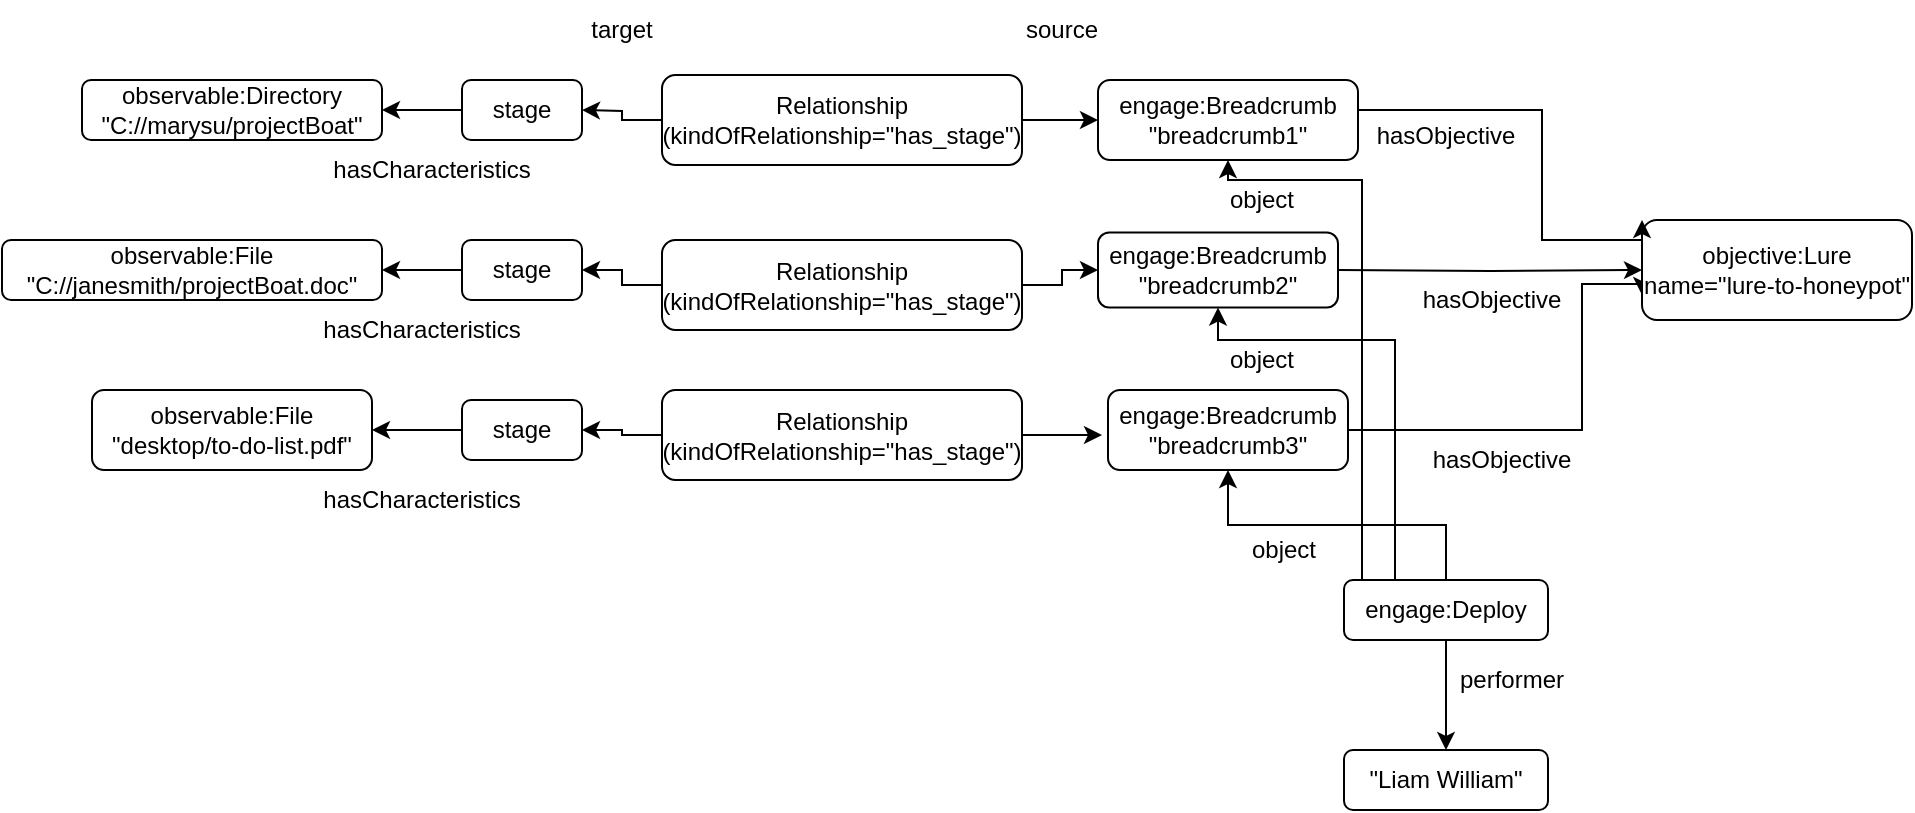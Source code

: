 <mxfile version="20.8.13" type="device"><diagram name="Page-1" id="_hADIE1QWJJ546ASGw80"><mxGraphModel dx="1805" dy="372" grid="1" gridSize="10" guides="1" tooltips="1" connect="1" arrows="1" fold="1" page="1" pageScale="1" pageWidth="850" pageHeight="1100" math="0" shadow="0"><root><mxCell id="0"/><mxCell id="1" parent="0"/><mxCell id="0pmb7w7hBjzvysTzsksR-10" style="edgeStyle=orthogonalEdgeStyle;rounded=0;orthogonalLoop=1;jettySize=auto;html=1;entryX=0;entryY=0.75;entryDx=0;entryDy=0;exitX=1;exitY=0.5;exitDx=0;exitDy=0;" edge="1" parent="1" source="0pmb7w7hBjzvysTzsksR-2" target="0pmb7w7hBjzvysTzsksR-54"><mxGeometry relative="1" as="geometry"><mxPoint x="510" y="345.0" as="sourcePoint"/><mxPoint x="620" y="345.0" as="targetPoint"/><Array as="points"><mxPoint x="600" y="345"/><mxPoint x="600" y="272"/></Array></mxGeometry></mxCell><mxCell id="0pmb7w7hBjzvysTzsksR-2" value="&lt;div&gt;engage:Breadcrumb&lt;/div&gt;&lt;div&gt;&quot;breadcrumb3&quot;&lt;br&gt;&lt;/div&gt;" style="rounded=1;whiteSpace=wrap;html=1;" vertex="1" parent="1"><mxGeometry x="363" y="325" width="120" height="40" as="geometry"/></mxCell><mxCell id="0pmb7w7hBjzvysTzsksR-3" value="&lt;div&gt;engage:Breadcrumb&lt;/div&gt;&lt;div&gt;&quot;breadcrumb2&quot;&lt;br&gt;&lt;/div&gt;" style="rounded=1;whiteSpace=wrap;html=1;" vertex="1" parent="1"><mxGeometry x="358" y="246.25" width="120" height="37.5" as="geometry"/></mxCell><mxCell id="0pmb7w7hBjzvysTzsksR-28" style="edgeStyle=orthogonalEdgeStyle;rounded=0;orthogonalLoop=1;jettySize=auto;html=1;entryX=0;entryY=0.5;entryDx=0;entryDy=0;exitX=1;exitY=0.5;exitDx=0;exitDy=0;" edge="1" parent="1" source="0pmb7w7hBjzvysTzsksR-39" target="0pmb7w7hBjzvysTzsksR-6"><mxGeometry relative="1" as="geometry"><mxPoint x="330" y="160" as="sourcePoint"/></mxGeometry></mxCell><mxCell id="0pmb7w7hBjzvysTzsksR-6" value="&lt;div&gt;engage:Breadcrumb&lt;/div&gt;&lt;div&gt;&quot;breadcrumb1&quot;&lt;br&gt;&lt;/div&gt;" style="rounded=1;whiteSpace=wrap;html=1;" vertex="1" parent="1"><mxGeometry x="358" y="170" width="130" height="40" as="geometry"/></mxCell><mxCell id="0pmb7w7hBjzvysTzsksR-11" value="hasObjective" style="text;html=1;strokeColor=none;fillColor=none;align=center;verticalAlign=middle;whiteSpace=wrap;rounded=0;" vertex="1" parent="1"><mxGeometry x="530" y="345" width="60" height="30" as="geometry"/></mxCell><mxCell id="0pmb7w7hBjzvysTzsksR-21" value="observable:Directory&lt;br&gt;&lt;div&gt;&quot;C://marysu/projectBoat&quot;&lt;/div&gt;" style="rounded=1;whiteSpace=wrap;html=1;" vertex="1" parent="1"><mxGeometry x="-150" y="170" width="150" height="30" as="geometry"/></mxCell><mxCell id="0pmb7w7hBjzvysTzsksR-22" value="observable:File&lt;br&gt;&lt;div&gt;&lt;div&gt;&quot;C://janesmith/projectBoat.doc&quot;&lt;/div&gt;&lt;/div&gt;" style="rounded=1;whiteSpace=wrap;html=1;" vertex="1" parent="1"><mxGeometry x="-190" y="250" width="190" height="30" as="geometry"/></mxCell><mxCell id="0pmb7w7hBjzvysTzsksR-23" value="&lt;div&gt;observable:File&lt;br&gt;&lt;/div&gt;&lt;div&gt;&quot;desktop/to-do-list.pdf&quot;&lt;br&gt;&lt;/div&gt;" style="rounded=1;whiteSpace=wrap;html=1;" vertex="1" parent="1"><mxGeometry x="-145" y="325" width="140" height="40" as="geometry"/></mxCell><mxCell id="0pmb7w7hBjzvysTzsksR-32" style="edgeStyle=orthogonalEdgeStyle;rounded=0;orthogonalLoop=1;jettySize=auto;html=1;" edge="1" parent="1" source="0pmb7w7hBjzvysTzsksR-24" target="0pmb7w7hBjzvysTzsksR-23"><mxGeometry relative="1" as="geometry"/></mxCell><mxCell id="0pmb7w7hBjzvysTzsksR-24" value="stage" style="rounded=1;whiteSpace=wrap;html=1;" vertex="1" parent="1"><mxGeometry x="40" y="330" width="60" height="30" as="geometry"/></mxCell><mxCell id="0pmb7w7hBjzvysTzsksR-31" style="edgeStyle=orthogonalEdgeStyle;rounded=0;orthogonalLoop=1;jettySize=auto;html=1;entryX=1;entryY=0.5;entryDx=0;entryDy=0;" edge="1" parent="1" source="0pmb7w7hBjzvysTzsksR-25" target="0pmb7w7hBjzvysTzsksR-22"><mxGeometry relative="1" as="geometry"/></mxCell><mxCell id="0pmb7w7hBjzvysTzsksR-25" value="stage" style="rounded=1;whiteSpace=wrap;html=1;" vertex="1" parent="1"><mxGeometry x="40" y="250" width="60" height="30" as="geometry"/></mxCell><mxCell id="0pmb7w7hBjzvysTzsksR-30" style="edgeStyle=orthogonalEdgeStyle;rounded=0;orthogonalLoop=1;jettySize=auto;html=1;entryX=1;entryY=0.5;entryDx=0;entryDy=0;" edge="1" parent="1" source="0pmb7w7hBjzvysTzsksR-26" target="0pmb7w7hBjzvysTzsksR-21"><mxGeometry relative="1" as="geometry"/></mxCell><mxCell id="0pmb7w7hBjzvysTzsksR-26" value="stage" style="rounded=1;whiteSpace=wrap;html=1;" vertex="1" parent="1"><mxGeometry x="40" y="170" width="60" height="30" as="geometry"/></mxCell><mxCell id="0pmb7w7hBjzvysTzsksR-33" value="hasCharacteristics" style="text;html=1;strokeColor=none;fillColor=none;align=center;verticalAlign=middle;whiteSpace=wrap;rounded=0;" vertex="1" parent="1"><mxGeometry x="-10" y="365" width="60" height="30" as="geometry"/></mxCell><mxCell id="0pmb7w7hBjzvysTzsksR-34" value="hasCharacteristics" style="text;html=1;strokeColor=none;fillColor=none;align=center;verticalAlign=middle;whiteSpace=wrap;rounded=0;" vertex="1" parent="1"><mxGeometry x="-10" y="280" width="60" height="30" as="geometry"/></mxCell><mxCell id="0pmb7w7hBjzvysTzsksR-35" value="hasCharacteristics" style="text;html=1;strokeColor=none;fillColor=none;align=center;verticalAlign=middle;whiteSpace=wrap;rounded=0;" vertex="1" parent="1"><mxGeometry x="-5" y="200" width="60" height="30" as="geometry"/></mxCell><mxCell id="0pmb7w7hBjzvysTzsksR-40" style="edgeStyle=orthogonalEdgeStyle;rounded=0;orthogonalLoop=1;jettySize=auto;html=1;" edge="1" parent="1" source="0pmb7w7hBjzvysTzsksR-39"><mxGeometry relative="1" as="geometry"><mxPoint x="100" y="185" as="targetPoint"/></mxGeometry></mxCell><mxCell id="0pmb7w7hBjzvysTzsksR-39" value="&lt;div&gt;Relationship&lt;/div&gt;&lt;div&gt;(kindOfRelationship=&quot;has_stage&quot;)&lt;br&gt;&lt;/div&gt;" style="rounded=1;whiteSpace=wrap;html=1;" vertex="1" parent="1"><mxGeometry x="140" y="167.5" width="180" height="45" as="geometry"/></mxCell><mxCell id="0pmb7w7hBjzvysTzsksR-46" style="edgeStyle=orthogonalEdgeStyle;rounded=0;orthogonalLoop=1;jettySize=auto;html=1;entryX=1;entryY=0.5;entryDx=0;entryDy=0;" edge="1" parent="1" source="0pmb7w7hBjzvysTzsksR-41" target="0pmb7w7hBjzvysTzsksR-25"><mxGeometry relative="1" as="geometry"/></mxCell><mxCell id="0pmb7w7hBjzvysTzsksR-50" style="edgeStyle=orthogonalEdgeStyle;rounded=0;orthogonalLoop=1;jettySize=auto;html=1;entryX=0;entryY=0.5;entryDx=0;entryDy=0;" edge="1" parent="1" source="0pmb7w7hBjzvysTzsksR-41" target="0pmb7w7hBjzvysTzsksR-3"><mxGeometry relative="1" as="geometry"/></mxCell><mxCell id="0pmb7w7hBjzvysTzsksR-41" value="&lt;div&gt;Relationship&lt;/div&gt;&lt;div&gt;(kindOfRelationship=&quot;has_stage&quot;)&lt;br&gt;&lt;/div&gt;" style="rounded=1;whiteSpace=wrap;html=1;" vertex="1" parent="1"><mxGeometry x="140" y="250" width="180" height="45" as="geometry"/></mxCell><mxCell id="0pmb7w7hBjzvysTzsksR-45" style="edgeStyle=orthogonalEdgeStyle;rounded=0;orthogonalLoop=1;jettySize=auto;html=1;entryX=1;entryY=0.5;entryDx=0;entryDy=0;" edge="1" parent="1" source="0pmb7w7hBjzvysTzsksR-42" target="0pmb7w7hBjzvysTzsksR-24"><mxGeometry relative="1" as="geometry"/></mxCell><mxCell id="0pmb7w7hBjzvysTzsksR-51" style="edgeStyle=orthogonalEdgeStyle;rounded=0;orthogonalLoop=1;jettySize=auto;html=1;" edge="1" parent="1" source="0pmb7w7hBjzvysTzsksR-42"><mxGeometry relative="1" as="geometry"><mxPoint x="360" y="347.5" as="targetPoint"/></mxGeometry></mxCell><mxCell id="0pmb7w7hBjzvysTzsksR-42" value="&lt;div&gt;Relationship&lt;/div&gt;&lt;div&gt;(kindOfRelationship=&quot;has_stage&quot;)&lt;br&gt;&lt;/div&gt;" style="rounded=1;whiteSpace=wrap;html=1;" vertex="1" parent="1"><mxGeometry x="140" y="325" width="180" height="45" as="geometry"/></mxCell><mxCell id="0pmb7w7hBjzvysTzsksR-47" value="source" style="text;html=1;strokeColor=none;fillColor=none;align=center;verticalAlign=middle;whiteSpace=wrap;rounded=0;" vertex="1" parent="1"><mxGeometry x="310" y="130" width="60" height="30" as="geometry"/></mxCell><mxCell id="0pmb7w7hBjzvysTzsksR-52" value="target" style="text;html=1;strokeColor=none;fillColor=none;align=center;verticalAlign=middle;whiteSpace=wrap;rounded=0;" vertex="1" parent="1"><mxGeometry x="90" y="130" width="60" height="30" as="geometry"/></mxCell><mxCell id="0pmb7w7hBjzvysTzsksR-53" style="edgeStyle=orthogonalEdgeStyle;rounded=0;orthogonalLoop=1;jettySize=auto;html=1;entryX=0;entryY=0.5;entryDx=0;entryDy=0;exitX=1;exitY=0.5;exitDx=0;exitDy=0;" edge="1" parent="1" target="0pmb7w7hBjzvysTzsksR-54"><mxGeometry relative="1" as="geometry"><mxPoint x="478" y="265.0" as="sourcePoint"/></mxGeometry></mxCell><mxCell id="0pmb7w7hBjzvysTzsksR-54" value="&lt;div&gt;objective:Lure&lt;/div&gt;&lt;div&gt;name=&quot;lure-to-honeypot&quot;&lt;br&gt;&lt;/div&gt;" style="rounded=1;whiteSpace=wrap;html=1;" vertex="1" parent="1"><mxGeometry x="630" y="240" width="135" height="50" as="geometry"/></mxCell><mxCell id="0pmb7w7hBjzvysTzsksR-55" value="hasObjective" style="text;html=1;strokeColor=none;fillColor=none;align=center;verticalAlign=middle;whiteSpace=wrap;rounded=0;" vertex="1" parent="1"><mxGeometry x="525" y="265" width="60" height="30" as="geometry"/></mxCell><mxCell id="0pmb7w7hBjzvysTzsksR-56" style="edgeStyle=orthogonalEdgeStyle;rounded=0;orthogonalLoop=1;jettySize=auto;html=1;entryX=0;entryY=0;entryDx=0;entryDy=0;exitX=1;exitY=0.5;exitDx=0;exitDy=0;" edge="1" parent="1" target="0pmb7w7hBjzvysTzsksR-54"><mxGeometry relative="1" as="geometry"><mxPoint x="488" y="185.0" as="sourcePoint"/><mxPoint x="625" y="185" as="targetPoint"/><Array as="points"><mxPoint x="580" y="185"/><mxPoint x="580" y="250"/></Array></mxGeometry></mxCell><mxCell id="0pmb7w7hBjzvysTzsksR-58" value="hasObjective" style="text;html=1;strokeColor=none;fillColor=none;align=center;verticalAlign=middle;whiteSpace=wrap;rounded=0;" vertex="1" parent="1"><mxGeometry x="502" y="182.5" width="60" height="30" as="geometry"/></mxCell><mxCell id="0pmb7w7hBjzvysTzsksR-61" style="edgeStyle=orthogonalEdgeStyle;rounded=0;orthogonalLoop=1;jettySize=auto;html=1;entryX=0.5;entryY=0;entryDx=0;entryDy=0;" edge="1" parent="1" source="0pmb7w7hBjzvysTzsksR-59" target="0pmb7w7hBjzvysTzsksR-60"><mxGeometry relative="1" as="geometry"/></mxCell><mxCell id="0pmb7w7hBjzvysTzsksR-63" style="edgeStyle=orthogonalEdgeStyle;rounded=0;orthogonalLoop=1;jettySize=auto;html=1;exitX=0.5;exitY=0;exitDx=0;exitDy=0;entryX=0.5;entryY=1;entryDx=0;entryDy=0;" edge="1" parent="1" source="0pmb7w7hBjzvysTzsksR-59" target="0pmb7w7hBjzvysTzsksR-2"><mxGeometry relative="1" as="geometry"/></mxCell><mxCell id="0pmb7w7hBjzvysTzsksR-59" value="engage:Deploy" style="rounded=1;whiteSpace=wrap;html=1;" vertex="1" parent="1"><mxGeometry x="481" y="420" width="102" height="30" as="geometry"/></mxCell><mxCell id="0pmb7w7hBjzvysTzsksR-60" value="&quot;Liam William&quot;" style="rounded=1;whiteSpace=wrap;html=1;" vertex="1" parent="1"><mxGeometry x="481" y="505" width="102" height="30" as="geometry"/></mxCell><mxCell id="0pmb7w7hBjzvysTzsksR-62" value="performer" style="text;html=1;strokeColor=none;fillColor=none;align=center;verticalAlign=middle;whiteSpace=wrap;rounded=0;" vertex="1" parent="1"><mxGeometry x="535" y="455" width="60" height="30" as="geometry"/></mxCell><mxCell id="0pmb7w7hBjzvysTzsksR-65" value="object" style="text;html=1;strokeColor=none;fillColor=none;align=center;verticalAlign=middle;whiteSpace=wrap;rounded=0;" vertex="1" parent="1"><mxGeometry x="421" y="390" width="60" height="30" as="geometry"/></mxCell><mxCell id="0pmb7w7hBjzvysTzsksR-66" style="edgeStyle=orthogonalEdgeStyle;rounded=0;orthogonalLoop=1;jettySize=auto;html=1;exitX=0.25;exitY=0;exitDx=0;exitDy=0;entryX=0.5;entryY=1;entryDx=0;entryDy=0;" edge="1" parent="1" source="0pmb7w7hBjzvysTzsksR-59" target="0pmb7w7hBjzvysTzsksR-3"><mxGeometry relative="1" as="geometry"><mxPoint x="542" y="430.0" as="sourcePoint"/><mxPoint x="433" y="375.0" as="targetPoint"/><Array as="points"><mxPoint x="507" y="300"/><mxPoint x="418" y="300"/></Array></mxGeometry></mxCell><mxCell id="0pmb7w7hBjzvysTzsksR-67" style="edgeStyle=orthogonalEdgeStyle;rounded=0;orthogonalLoop=1;jettySize=auto;html=1;exitX=0.5;exitY=0;exitDx=0;exitDy=0;entryX=0.5;entryY=1;entryDx=0;entryDy=0;" edge="1" parent="1" source="0pmb7w7hBjzvysTzsksR-59" target="0pmb7w7hBjzvysTzsksR-6"><mxGeometry relative="1" as="geometry"><mxPoint x="516.5" y="430.0" as="sourcePoint"/><mxPoint x="428" y="293.75" as="targetPoint"/><Array as="points"><mxPoint x="490" y="420"/><mxPoint x="490" y="220"/><mxPoint x="423" y="220"/></Array></mxGeometry></mxCell><mxCell id="0pmb7w7hBjzvysTzsksR-68" value="object" style="text;html=1;strokeColor=none;fillColor=none;align=center;verticalAlign=middle;whiteSpace=wrap;rounded=0;" vertex="1" parent="1"><mxGeometry x="410" y="295" width="60" height="30" as="geometry"/></mxCell><mxCell id="0pmb7w7hBjzvysTzsksR-70" value="object" style="text;html=1;strokeColor=none;fillColor=none;align=center;verticalAlign=middle;whiteSpace=wrap;rounded=0;" vertex="1" parent="1"><mxGeometry x="410" y="215" width="60" height="30" as="geometry"/></mxCell></root></mxGraphModel></diagram></mxfile>